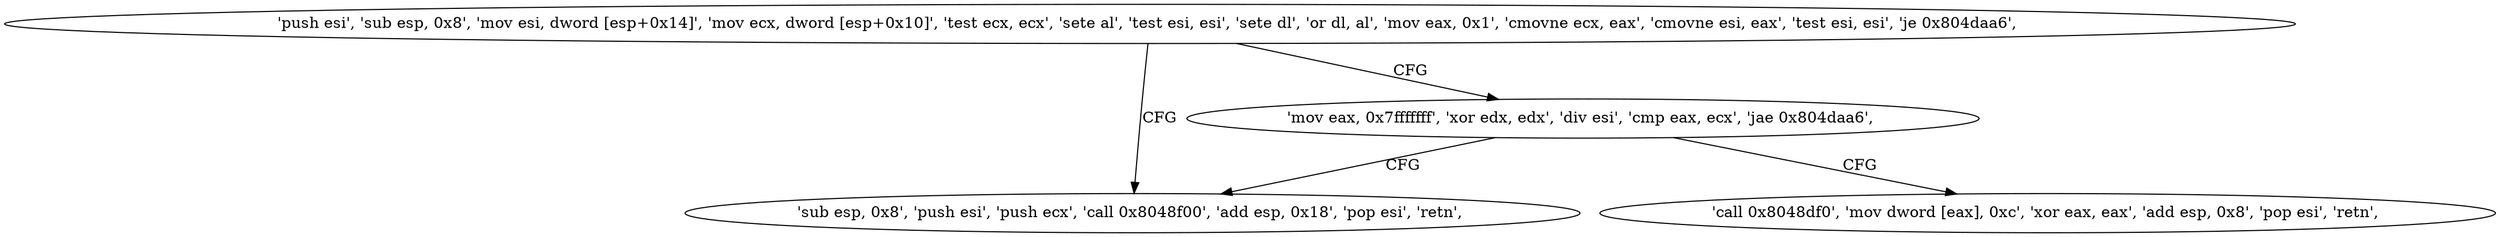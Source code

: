 digraph "func" {
"134535776" [label = "'push esi', 'sub esp, 0x8', 'mov esi, dword [esp+0x14]', 'mov ecx, dword [esp+0x10]', 'test ecx, ecx', 'sete al', 'test esi, esi', 'sete dl', 'or dl, al', 'mov eax, 0x1', 'cmovne ecx, eax', 'cmovne esi, eax', 'test esi, esi', 'je 0x804daa6', " ]
"134535846" [label = "'sub esp, 0x8', 'push esi', 'push ecx', 'call 0x8048f00', 'add esp, 0x18', 'pop esi', 'retn', " ]
"134535815" [label = "'mov eax, 0x7fffffff', 'xor edx, edx', 'div esi', 'cmp eax, ecx', 'jae 0x804daa6', " ]
"134535828" [label = "'call 0x8048df0', 'mov dword [eax], 0xc', 'xor eax, eax', 'add esp, 0x8', 'pop esi', 'retn', " ]
"134535776" -> "134535846" [ label = "CFG" ]
"134535776" -> "134535815" [ label = "CFG" ]
"134535815" -> "134535846" [ label = "CFG" ]
"134535815" -> "134535828" [ label = "CFG" ]
}
